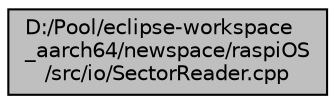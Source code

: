 digraph "D:/Pool/eclipse-workspace_aarch64/newspace/raspiOS/src/io/SectorReader.cpp"
{
  edge [fontname="Helvetica",fontsize="10",labelfontname="Helvetica",labelfontsize="10"];
  node [fontname="Helvetica",fontsize="10",shape=record];
  Node3753 [label="D:/Pool/eclipse-workspace\l_aarch64/newspace/raspiOS\l/src/io/SectorReader.cpp",height=0.2,width=0.4,color="black", fillcolor="grey75", style="filled", fontcolor="black"];
}
